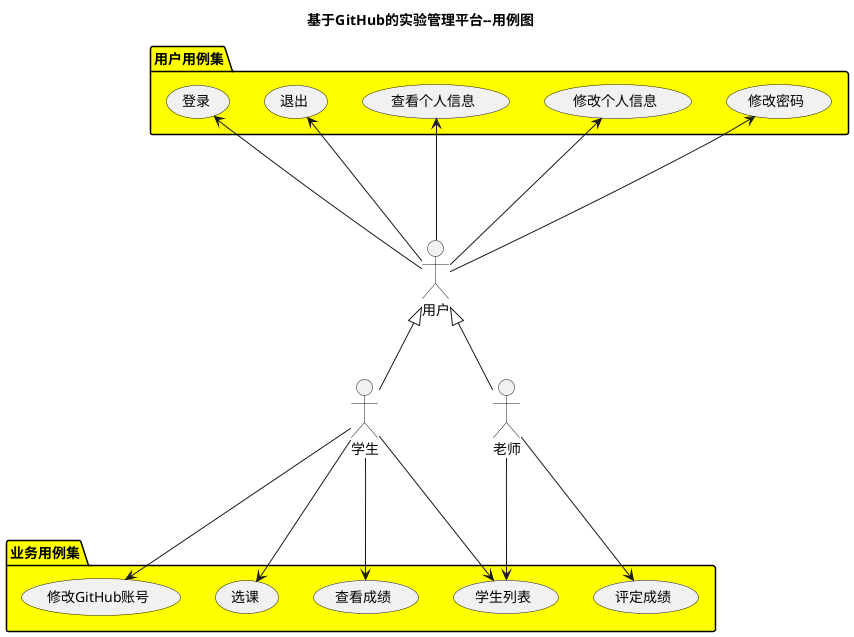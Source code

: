 @startuml
title 基于GitHub的实验管理平台--用例图

actor 用户 as users
actor 学生 as students
actor 老师 as teachers
users <|-- students
users <|-- teachers

package 用户用例集 #YELLOW{
users --up-> (修改密码)
users --up-> (修改个人信息)
users --up-> (查看个人信息)
users --up-> (退出)
users --up-> (登录)

}
package 业务用例集 #YELLOW{
teachers ---> (评定成绩)
teachers ---> (学生列表)
students ---> (学生列表)
students ---> (查看成绩)
students ---> (修改GitHub账号)
students ---> (选课)
}



@enduml